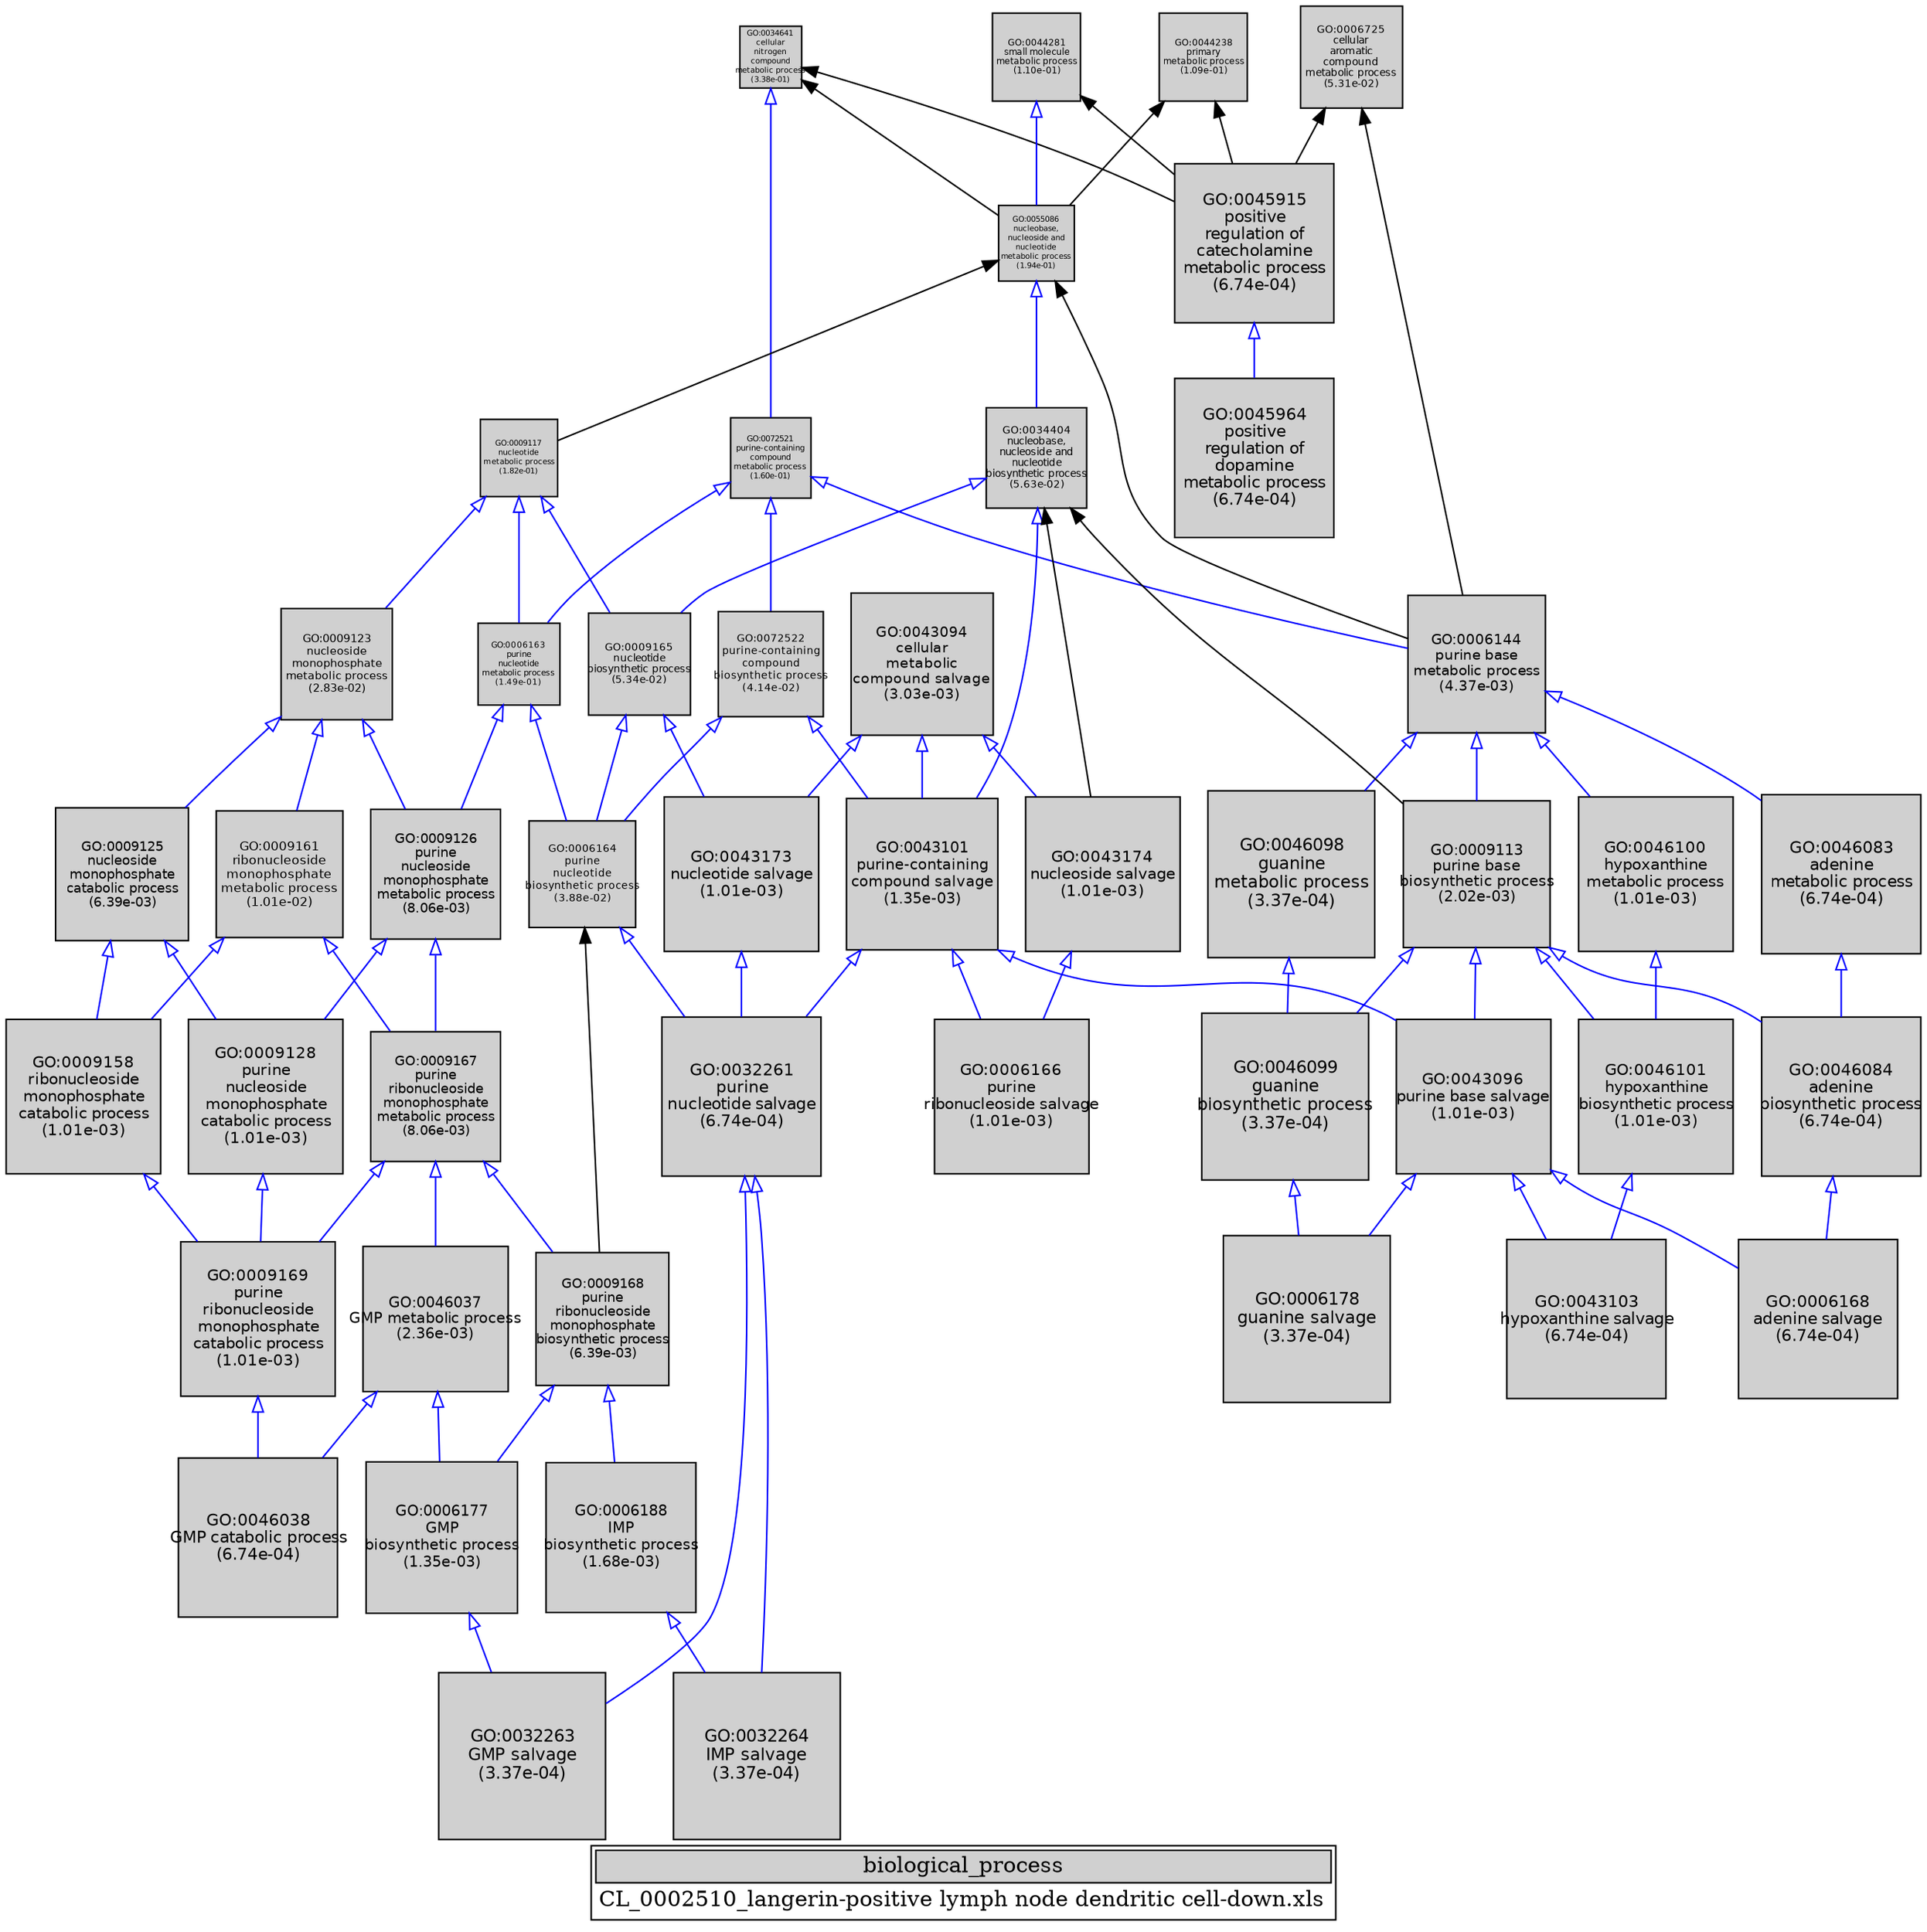 digraph "biological_process" {
graph [ bgcolor = "#FFFFFF", label = <<TABLE COLOR="black" BGCOLOR="white"><TR><TD COLSPAN="2" BGCOLOR="#D0D0D0"><FONT COLOR="black">biological_process</FONT></TD></TR><TR><TD BORDER="0">CL_0002510_langerin-positive lymph node dendritic cell-down.xls</TD></TR></TABLE>> ];
node [ fontname = "Helvetica" ];

subgraph "nodes" {

node [ style = "filled", fixedsize = "true", width = 1, shape = "box", fontsize = 9, fillcolor = "#D0D0D0", fontcolor = "black", color = "black" ];

"GO:0009123" [ URL = "#GO:0009123", label = <<TABLE BORDER="0"><TR><TD>GO:0009123<BR/>nucleoside<BR/>monophosphate<BR/>metabolic process<BR/>(2.83e-02)</TD></TR></TABLE>>, width = 1.00426681676, shape = "box", fontsize = 7.23072108067, height = 1.00426681676 ];
"GO:0006144" [ URL = "#GO:0006144", label = <<TABLE BORDER="0"><TR><TD>GO:0006144<BR/>purine base<BR/>metabolic process<BR/>(4.37e-03)</TD></TR></TABLE>>, width = 1.23768979031, shape = "box", fontsize = 8.91136649026, height = 1.23768979031 ];
"GO:0043094" [ URL = "#GO:0043094", label = <<TABLE BORDER="0"><TR><TD>GO:0043094<BR/>cellular<BR/>metabolic<BR/>compound salvage<BR/>(3.03e-03)</TD></TR></TABLE>>, width = 1.27857108073, shape = "box", fontsize = 9.20571178129, height = 1.27857108073 ];
"GO:0072521" [ URL = "#GO:0072521", label = <<TABLE BORDER="0"><TR><TD>GO:0072521<BR/>purine-containing<BR/>compound<BR/>metabolic process<BR/>(1.60e-01)</TD></TR></TABLE>>, width = 0.723286075087, shape = "box", fontsize = 5.20765974063, height = 0.723286075087 ];
"GO:0046037" [ URL = "#GO:0046037", label = <<TABLE BORDER="0"><TR><TD>GO:0046037<BR/>GMP metabolic process<BR/>(2.36e-03)</TD></TR></TABLE>>, width = 1.30578515276, shape = "box", fontsize = 9.4016530999, height = 1.30578515276 ];
"GO:0046099" [ URL = "#GO:0046099", label = <<TABLE BORDER="0"><TR><TD>GO:0046099<BR/>guanine<BR/>biosynthetic process<BR/>(3.37e-04)</TD></TR></TABLE>>, width = 1.5, shape = "box", fontsize = 10.8, height = 1.5 ];
"GO:0006188" [ URL = "#GO:0006188", label = <<TABLE BORDER="0"><TR><TD>GO:0006188<BR/>IMP<BR/>biosynthetic process<BR/>(1.68e-03)</TD></TR></TABLE>>, width = 1.34136605728, shape = "box", fontsize = 9.65783561238, height = 1.34136605728 ];
"GO:0045964" [ URL = "#GO:0045964", label = <<TABLE BORDER="0"><TR><TD>GO:0045964<BR/>positive<BR/>regulation of<BR/>dopamine<BR/>metabolic process<BR/>(6.74e-04)</TD></TR></TABLE>>, width = 1.43382384083, shape = "box", fontsize = 10.323531654, height = 1.43382384083 ];
"GO:0034641" [ URL = "#GO:0034641", label = <<TABLE BORDER="0"><TR><TD>GO:0034641<BR/>cellular<BR/>nitrogen<BR/>compound<BR/>metabolic process<BR/>(3.38e-01)</TD></TR></TABLE>>, width = 0.560310635944, shape = "box", fontsize = 5.0, height = 0.560310635944 ];
"GO:0009113" [ URL = "#GO:0009113", label = <<TABLE BORDER="0"><TR><TD>GO:0009113<BR/>purine base<BR/>biosynthetic process<BR/>(2.02e-03)</TD></TR></TABLE>>, width = 1.32220377052, shape = "box", fontsize = 9.51986714778, height = 1.32220377052 ];
"GO:0072522" [ URL = "#GO:0072522", label = <<TABLE BORDER="0"><TR><TD>GO:0072522<BR/>purine-containing<BR/>compound<BR/>biosynthetic process<BR/>(4.14e-02)</TD></TR></TABLE>>, width = 0.949746245365, shape = "box", fontsize = 6.83817296663, height = 0.949746245365 ];
"GO:0032261" [ URL = "#GO:0032261", label = <<TABLE BORDER="0"><TR><TD>GO:0032261<BR/>purine<BR/>nucleotide salvage<BR/>(6.74e-04)</TD></TR></TABLE>>, width = 1.43382384083, shape = "box", fontsize = 10.323531654, height = 1.43382384083 ];
"GO:0006164" [ URL = "#GO:0006164", label = <<TABLE BORDER="0"><TR><TD>GO:0006164<BR/>purine<BR/>nucleotide<BR/>biosynthetic process<BR/>(3.88e-02)</TD></TR></TABLE>>, width = 0.959294054759, shape = "box", fontsize = 6.90691719426, height = 0.959294054759 ];
"GO:0006177" [ URL = "#GO:0006177", label = <<TABLE BORDER="0"><TR><TD>GO:0006177<BR/>GMP<BR/>biosynthetic process<BR/>(1.35e-03)</TD></TR></TABLE>>, width = 1.36445570634, shape = "box", fontsize = 9.82408108568, height = 1.36445570634 ];
"GO:0009165" [ URL = "#GO:0009165", label = <<TABLE BORDER="0"><TR><TD>GO:0009165<BR/>nucleotide<BR/>biosynthetic process<BR/>(5.34e-02)</TD></TR></TABLE>>, width = 0.911469339608, shape = "box", fontsize = 6.56257924518, height = 0.911469339608 ];
"GO:0009117" [ URL = "#GO:0009117", label = <<TABLE BORDER="0"><TR><TD>GO:0009117<BR/>nucleotide<BR/>metabolic process<BR/>(1.82e-01)</TD></TR></TABLE>>, width = 0.697870694582, shape = "box", fontsize = 5.02466900099, height = 0.697870694582 ];
"GO:0006166" [ URL = "#GO:0006166", label = <<TABLE BORDER="0"><TR><TD>GO:0006166<BR/>purine<BR/>ribonucleoside salvage<BR/>(1.01e-03)</TD></TR></TABLE>>, width = 1.39366297262, shape = "box", fontsize = 10.0343734029, height = 1.39366297262 ];
"GO:0043103" [ URL = "#GO:0043103", label = <<TABLE BORDER="0"><TR><TD>GO:0043103<BR/>hypoxanthine salvage<BR/>(6.74e-04)</TD></TR></TABLE>>, width = 1.43382384083, shape = "box", fontsize = 10.323531654, height = 1.43382384083 ];
"GO:0006168" [ URL = "#GO:0006168", label = <<TABLE BORDER="0"><TR><TD>GO:0006168<BR/>adenine salvage<BR/>(6.74e-04)</TD></TR></TABLE>>, width = 1.43382384083, shape = "box", fontsize = 10.323531654, height = 1.43382384083 ];
"GO:0009169" [ URL = "#GO:0009169", label = <<TABLE BORDER="0"><TR><TD>GO:0009169<BR/>purine<BR/>ribonucleoside<BR/>monophosphate<BR/>catabolic process<BR/>(1.01e-03)</TD></TR></TABLE>>, width = 1.39366297262, shape = "box", fontsize = 10.0343734029, height = 1.39366297262 ];
"GO:0046038" [ URL = "#GO:0046038", label = <<TABLE BORDER="0"><TR><TD>GO:0046038<BR/>GMP catabolic process<BR/>(6.74e-04)</TD></TR></TABLE>>, width = 1.43382384083, shape = "box", fontsize = 10.323531654, height = 1.43382384083 ];
"GO:0046084" [ URL = "#GO:0046084", label = <<TABLE BORDER="0"><TR><TD>GO:0046084<BR/>adenine<BR/>biosynthetic process<BR/>(6.74e-04)</TD></TR></TABLE>>, width = 1.43382384083, shape = "box", fontsize = 10.323531654, height = 1.43382384083 ];
"GO:0009126" [ URL = "#GO:0009126", label = <<TABLE BORDER="0"><TR><TD>GO:0009126<BR/>purine<BR/>nucleoside<BR/>monophosphate<BR/>metabolic process<BR/>(8.06e-03)</TD></TR></TABLE>>, width = 1.16641699553, shape = "box", fontsize = 8.39820236781, height = 1.16641699553 ];
"GO:0009128" [ URL = "#GO:0009128", label = <<TABLE BORDER="0"><TR><TD>GO:0009128<BR/>purine<BR/>nucleoside<BR/>monophosphate<BR/>catabolic process<BR/>(1.01e-03)</TD></TR></TABLE>>, width = 1.39366297262, shape = "box", fontsize = 10.0343734029, height = 1.39366297262 ];
"GO:0032264" [ URL = "#GO:0032264", label = <<TABLE BORDER="0"><TR><TD>GO:0032264<BR/>IMP salvage<BR/>(3.37e-04)</TD></TR></TABLE>>, width = 1.5, shape = "box", fontsize = 10.8, height = 1.5 ];
"GO:0045915" [ URL = "#GO:0045915", label = <<TABLE BORDER="0"><TR><TD>GO:0045915<BR/>positive<BR/>regulation of<BR/>catecholamine<BR/>metabolic process<BR/>(6.74e-04)</TD></TR></TABLE>>, width = 1.43382384083, shape = "box", fontsize = 10.323531654, height = 1.43382384083 ];
"GO:0043173" [ URL = "#GO:0043173", label = <<TABLE BORDER="0"><TR><TD>GO:0043173<BR/>nucleotide salvage<BR/>(1.01e-03)</TD></TR></TABLE>>, width = 1.39366297262, shape = "box", fontsize = 10.0343734029, height = 1.39366297262 ];
"GO:0043096" [ URL = "#GO:0043096", label = <<TABLE BORDER="0"><TR><TD>GO:0043096<BR/>purine base salvage<BR/>(1.01e-03)</TD></TR></TABLE>>, width = 1.39366297262, shape = "box", fontsize = 10.0343734029, height = 1.39366297262 ];
"GO:0044281" [ URL = "#GO:0044281", label = <<TABLE BORDER="0"><TR><TD>GO:0044281<BR/>small molecule<BR/>metabolic process<BR/>(1.10e-01)</TD></TR></TABLE>>, width = 0.792479244459, shape = "box", fontsize = 5.70585056011, height = 0.792479244459 ];
"GO:0046101" [ URL = "#GO:0046101", label = <<TABLE BORDER="0"><TR><TD>GO:0046101<BR/>hypoxanthine<BR/>biosynthetic process<BR/>(1.01e-03)</TD></TR></TABLE>>, width = 1.39366297262, shape = "box", fontsize = 10.0343734029, height = 1.39366297262 ];
"GO:0006178" [ URL = "#GO:0006178", label = <<TABLE BORDER="0"><TR><TD>GO:0006178<BR/>guanine salvage<BR/>(3.37e-04)</TD></TR></TABLE>>, width = 1.5, shape = "box", fontsize = 10.8, height = 1.5 ];
"GO:0046083" [ URL = "#GO:0046083", label = <<TABLE BORDER="0"><TR><TD>GO:0046083<BR/>adenine<BR/>metabolic process<BR/>(6.74e-04)</TD></TR></TABLE>>, width = 1.43382384083, shape = "box", fontsize = 10.323531654, height = 1.43382384083 ];
"GO:0006725" [ URL = "#GO:0006725", label = <<TABLE BORDER="0"><TR><TD>GO:0006725<BR/>cellular<BR/>aromatic<BR/>compound<BR/>metabolic process<BR/>(5.31e-02)</TD></TR></TABLE>>, width = 0.912399744685, shape = "box", fontsize = 6.56927816173, height = 0.912399744685 ];
"GO:0046098" [ URL = "#GO:0046098", label = <<TABLE BORDER="0"><TR><TD>GO:0046098<BR/>guanine<BR/>metabolic process<BR/>(3.37e-04)</TD></TR></TABLE>>, width = 1.5, shape = "box", fontsize = 10.8, height = 1.5 ];
"GO:0055086" [ URL = "#GO:0055086", label = <<TABLE BORDER="0"><TR><TD>GO:0055086<BR/>nucleobase,<BR/>nucleoside and<BR/>nucleotide<BR/>metabolic process<BR/>(1.94e-01)</TD></TR></TABLE>>, width = 0.685567964938, shape = "box", fontsize = 5.0, height = 0.685567964938 ];
"GO:0009161" [ URL = "#GO:0009161", label = <<TABLE BORDER="0"><TR><TD>GO:0009161<BR/>ribonucleoside<BR/>monophosphate<BR/>metabolic process<BR/>(1.01e-02)</TD></TR></TABLE>>, width = 1.13940376496, shape = "box", fontsize = 8.20370710773, height = 1.13940376496 ];
"GO:0044238" [ URL = "#GO:0044238", label = <<TABLE BORDER="0"><TR><TD>GO:0044238<BR/>primary<BR/>metabolic process<BR/>(1.09e-01)</TD></TR></TABLE>>, width = 0.794896566437, shape = "box", fontsize = 5.72325527834, height = 0.794896566437 ];
"GO:0009158" [ URL = "#GO:0009158", label = <<TABLE BORDER="0"><TR><TD>GO:0009158<BR/>ribonucleoside<BR/>monophosphate<BR/>catabolic process<BR/>(1.01e-03)</TD></TR></TABLE>>, width = 1.39366297262, shape = "box", fontsize = 10.0343734029, height = 1.39366297262 ];
"GO:0043101" [ URL = "#GO:0043101", label = <<TABLE BORDER="0"><TR><TD>GO:0043101<BR/>purine-containing<BR/>compound salvage<BR/>(1.35e-03)</TD></TR></TABLE>>, width = 1.36445570634, shape = "box", fontsize = 9.82408108568, height = 1.36445570634 ];
"GO:0006163" [ URL = "#GO:0006163", label = <<TABLE BORDER="0"><TR><TD>GO:0006163<BR/>purine<BR/>nucleotide<BR/>metabolic process<BR/>(1.49e-01)</TD></TR></TABLE>>, width = 0.737187647861, shape = "box", fontsize = 5.3077510646, height = 0.737187647861 ];
"GO:0009167" [ URL = "#GO:0009167", label = <<TABLE BORDER="0"><TR><TD>GO:0009167<BR/>purine<BR/>ribonucleoside<BR/>monophosphate<BR/>metabolic process<BR/>(8.06e-03)</TD></TR></TABLE>>, width = 1.16641699553, shape = "box", fontsize = 8.39820236781, height = 1.16641699553 ];
"GO:0009168" [ URL = "#GO:0009168", label = <<TABLE BORDER="0"><TR><TD>GO:0009168<BR/>purine<BR/>ribonucleoside<BR/>monophosphate<BR/>biosynthetic process<BR/>(6.39e-03)</TD></TR></TABLE>>, width = 1.19406348159, shape = "box", fontsize = 8.59725706742, height = 1.19406348159 ];
"GO:0043174" [ URL = "#GO:0043174", label = <<TABLE BORDER="0"><TR><TD>GO:0043174<BR/>nucleoside salvage<BR/>(1.01e-03)</TD></TR></TABLE>>, width = 1.39366297262, shape = "box", fontsize = 10.0343734029, height = 1.39366297262 ];
"GO:0046100" [ URL = "#GO:0046100", label = <<TABLE BORDER="0"><TR><TD>GO:0046100<BR/>hypoxanthine<BR/>metabolic process<BR/>(1.01e-03)</TD></TR></TABLE>>, width = 1.39366297262, shape = "box", fontsize = 10.0343734029, height = 1.39366297262 ];
"GO:0034404" [ URL = "#GO:0034404", label = <<TABLE BORDER="0"><TR><TD>GO:0034404<BR/>nucleobase,<BR/>nucleoside and<BR/>nucleotide<BR/>biosynthetic process<BR/>(5.63e-02)</TD></TR></TABLE>>, width = 0.903310089978, shape = "box", fontsize = 6.50383264784, height = 0.903310089978 ];
"GO:0032263" [ URL = "#GO:0032263", label = <<TABLE BORDER="0"><TR><TD>GO:0032263<BR/>GMP salvage<BR/>(3.37e-04)</TD></TR></TABLE>>, width = 1.5, shape = "box", fontsize = 10.8, height = 1.5 ];
"GO:0009125" [ URL = "#GO:0009125", label = <<TABLE BORDER="0"><TR><TD>GO:0009125<BR/>nucleoside<BR/>monophosphate<BR/>catabolic process<BR/>(6.39e-03)</TD></TR></TABLE>>, width = 1.19406348159, shape = "box", fontsize = 8.59725706742, height = 1.19406348159 ];
}
subgraph "edges" {


edge [ dir = "back", weight = 1 ];
subgraph "regulates" {


edge [ color = "cyan", arrowtail = "none" ];
subgraph "positive" {


edge [ color = "green", arrowtail = "vee" ];
}
subgraph "negative" {


edge [ color = "red", arrowtail = "tee" ];
}
}
subgraph "part_of" {


edge [ color = "purple", arrowtail = "diamond", weight = 2.5 ];
}
subgraph "is_a" {


edge [ color = "blue", arrowtail = "empty", weight = 5.0 ];
"GO:0046098" -> "GO:0046099";
"GO:0044281" -> "GO:0055086";
"GO:0009167" -> "GO:0009169";
"GO:0046099" -> "GO:0006178";
"GO:0009123" -> "GO:0009161";
"GO:0072522" -> "GO:0043101";
"GO:0034641" -> "GO:0072521";
"GO:0009113" -> "GO:0046099";
"GO:0045915" -> "GO:0045964";
"GO:0034404" -> "GO:0009165";
"GO:0043101" -> "GO:0032261";
"GO:0043094" -> "GO:0043174";
"GO:0006144" -> "GO:0046100";
"GO:0009161" -> "GO:0009167";
"GO:0006163" -> "GO:0006164";
"GO:0034404" -> "GO:0043101";
"GO:0043096" -> "GO:0043103";
"GO:0006164" -> "GO:0032261";
"GO:0009167" -> "GO:0009168";
"GO:0043096" -> "GO:0006168";
"GO:0009168" -> "GO:0006177";
"GO:0009125" -> "GO:0009158";
"GO:0009113" -> "GO:0046101";
"GO:0006188" -> "GO:0032264";
"GO:0009117" -> "GO:0006163";
"GO:0043174" -> "GO:0006166";
"GO:0032261" -> "GO:0032263";
"GO:0055086" -> "GO:0034404";
"GO:0009123" -> "GO:0009125";
"GO:0072521" -> "GO:0072522";
"GO:0046037" -> "GO:0006177";
"GO:0006144" -> "GO:0046083";
"GO:0072522" -> "GO:0006164";
"GO:0009169" -> "GO:0046038";
"GO:0009168" -> "GO:0006188";
"GO:0043173" -> "GO:0032261";
"GO:0046083" -> "GO:0046084";
"GO:0006144" -> "GO:0009113";
"GO:0032261" -> "GO:0032264";
"GO:0009158" -> "GO:0009169";
"GO:0009126" -> "GO:0009128";
"GO:0072521" -> "GO:0006144";
"GO:0009128" -> "GO:0009169";
"GO:0009167" -> "GO:0046037";
"GO:0046084" -> "GO:0006168";
"GO:0009161" -> "GO:0009158";
"GO:0046101" -> "GO:0043103";
"GO:0043094" -> "GO:0043101";
"GO:0009165" -> "GO:0043173";
"GO:0072521" -> "GO:0006163";
"GO:0046037" -> "GO:0046038";
"GO:0043101" -> "GO:0006166";
"GO:0009117" -> "GO:0009123";
"GO:0009165" -> "GO:0006164";
"GO:0009113" -> "GO:0046084";
"GO:0006177" -> "GO:0032263";
"GO:0043094" -> "GO:0043173";
"GO:0006163" -> "GO:0009126";
"GO:0046100" -> "GO:0046101";
"GO:0009126" -> "GO:0009167";
"GO:0009113" -> "GO:0043096";
"GO:0009125" -> "GO:0009128";
"GO:0043096" -> "GO:0006178";
"GO:0006144" -> "GO:0046098";
"GO:0043101" -> "GO:0043096";
"GO:0009123" -> "GO:0009126";
"GO:0009117" -> "GO:0009165";
}
"GO:0044238" -> "GO:0055086";
"GO:0006725" -> "GO:0045915";
"GO:0034641" -> "GO:0055086";
"GO:0055086" -> "GO:0009117";
"GO:0034404" -> "GO:0043174";
"GO:0034641" -> "GO:0045915";
"GO:0055086" -> "GO:0006144";
"GO:0006164" -> "GO:0009168";
"GO:0034404" -> "GO:0009113";
"GO:0044238" -> "GO:0045915";
"GO:0044281" -> "GO:0045915";
"GO:0006725" -> "GO:0006144";
}
}
